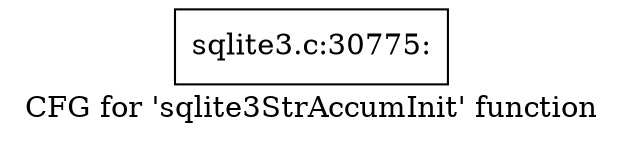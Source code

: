 digraph "CFG for 'sqlite3StrAccumInit' function" {
	label="CFG for 'sqlite3StrAccumInit' function";

	Node0x55c0f6ffe570 [shape=record,label="{sqlite3.c:30775:}"];
}
